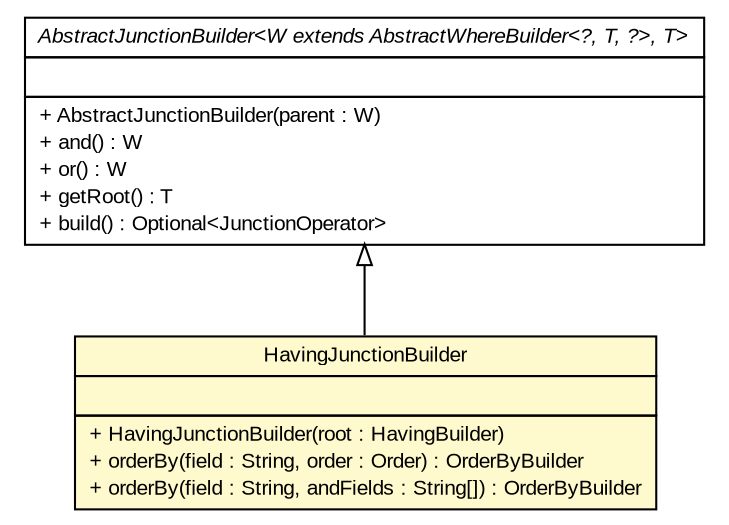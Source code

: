 #!/usr/local/bin/dot
#
# Class diagram 
# Generated by UMLGraph version R5_6 (http://www.umlgraph.org/)
#

digraph G {
	edge [fontname="arial",fontsize=10,labelfontname="arial",labelfontsize=10];
	node [fontname="arial",fontsize=10,shape=plaintext];
	nodesep=0.25;
	ranksep=0.5;
	// br.gov.to.sefaz.persistence.query.builder.sql.select.groupby.HavingJunctionBuilder
	c9421 [label=<<table title="br.gov.to.sefaz.persistence.query.builder.sql.select.groupby.HavingJunctionBuilder" border="0" cellborder="1" cellspacing="0" cellpadding="2" port="p" bgcolor="lemonChiffon" href="./HavingJunctionBuilder.html">
		<tr><td><table border="0" cellspacing="0" cellpadding="1">
<tr><td align="center" balign="center"> HavingJunctionBuilder </td></tr>
		</table></td></tr>
		<tr><td><table border="0" cellspacing="0" cellpadding="1">
<tr><td align="left" balign="left">  </td></tr>
		</table></td></tr>
		<tr><td><table border="0" cellspacing="0" cellpadding="1">
<tr><td align="left" balign="left"> + HavingJunctionBuilder(root : HavingBuilder) </td></tr>
<tr><td align="left" balign="left"> + orderBy(field : String, order : Order) : OrderByBuilder </td></tr>
<tr><td align="left" balign="left"> + orderBy(field : String, andFields : String[]) : OrderByBuilder </td></tr>
		</table></td></tr>
		</table>>, URL="./HavingJunctionBuilder.html", fontname="arial", fontcolor="black", fontsize=10.0];
	// br.gov.to.sefaz.persistence.query.builder.sql.where.AbstractJunctionBuilder<W extends br.gov.to.sefaz.persistence.query.builder.sql.where.AbstractWhereBuilder<?, T, ?>, T>
	c9440 [label=<<table title="br.gov.to.sefaz.persistence.query.builder.sql.where.AbstractJunctionBuilder" border="0" cellborder="1" cellspacing="0" cellpadding="2" port="p" href="../../where/AbstractJunctionBuilder.html">
		<tr><td><table border="0" cellspacing="0" cellpadding="1">
<tr><td align="center" balign="center"><font face="arial italic"> AbstractJunctionBuilder&lt;W extends AbstractWhereBuilder&lt;?, T, ?&gt;, T&gt; </font></td></tr>
		</table></td></tr>
		<tr><td><table border="0" cellspacing="0" cellpadding="1">
<tr><td align="left" balign="left">  </td></tr>
		</table></td></tr>
		<tr><td><table border="0" cellspacing="0" cellpadding="1">
<tr><td align="left" balign="left"> + AbstractJunctionBuilder(parent : W) </td></tr>
<tr><td align="left" balign="left"> + and() : W </td></tr>
<tr><td align="left" balign="left"> + or() : W </td></tr>
<tr><td align="left" balign="left"> + getRoot() : T </td></tr>
<tr><td align="left" balign="left"> + build() : Optional&lt;JunctionOperator&gt; </td></tr>
		</table></td></tr>
		</table>>, URL="../../where/AbstractJunctionBuilder.html", fontname="arial", fontcolor="black", fontsize=10.0];
	//br.gov.to.sefaz.persistence.query.builder.sql.select.groupby.HavingJunctionBuilder extends br.gov.to.sefaz.persistence.query.builder.sql.where.AbstractJunctionBuilder<br.gov.to.sefaz.persistence.query.builder.sql.select.groupby.HavingBuilder, br.gov.to.sefaz.persistence.query.builder.sql.select.SelectBuilder>
	c9440:p -> c9421:p [dir=back,arrowtail=empty];
}

